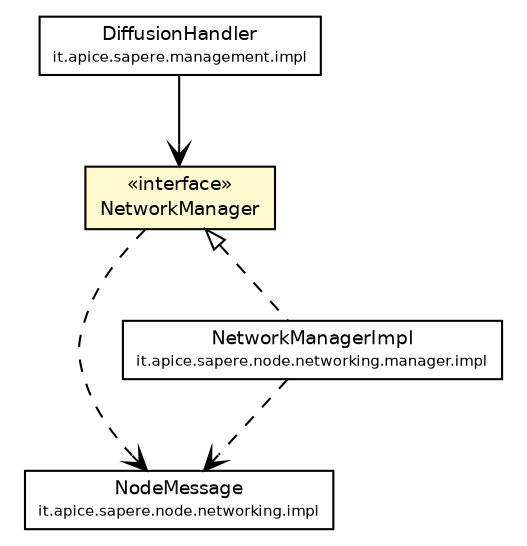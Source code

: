#!/usr/local/bin/dot
#
# Class diagram 
# Generated by UmlGraph version 4.4 (http://www.spinellis.gr/sw/umlgraph)
#

digraph G {
	edge [fontname="Helvetica",fontsize=10,labelfontname="Helvetica",labelfontsize=10];
	node [fontname="Helvetica",fontsize=10,shape=plaintext];
	// it.apice.sapere.management.impl.DiffusionHandler
	c78927 [label=<<table border="0" cellborder="1" cellspacing="0" cellpadding="2" port="p" href="../../../management/impl/DiffusionHandler.html">
		<tr><td><table border="0" cellspacing="0" cellpadding="1">
			<tr><td> DiffusionHandler </td></tr>
			<tr><td><font point-size="7.0"> it.apice.sapere.management.impl </font></td></tr>
		</table></td></tr>
		</table>>, fontname="Helvetica", fontcolor="black", fontsize=9.0];
	// it.apice.sapere.node.networking.impl.NodeMessage
	c78945 [label=<<table border="0" cellborder="1" cellspacing="0" cellpadding="2" port="p" href="../impl/NodeMessage.html">
		<tr><td><table border="0" cellspacing="0" cellpadding="1">
			<tr><td> NodeMessage </td></tr>
			<tr><td><font point-size="7.0"> it.apice.sapere.node.networking.impl </font></td></tr>
		</table></td></tr>
		</table>>, fontname="Helvetica", fontcolor="black", fontsize=9.0];
	// it.apice.sapere.node.networking.manager.impl.NetworkManagerImpl
	c78949 [label=<<table border="0" cellborder="1" cellspacing="0" cellpadding="2" port="p" href="./impl/NetworkManagerImpl.html">
		<tr><td><table border="0" cellspacing="0" cellpadding="1">
			<tr><td> NetworkManagerImpl </td></tr>
			<tr><td><font point-size="7.0"> it.apice.sapere.node.networking.manager.impl </font></td></tr>
		</table></td></tr>
		</table>>, fontname="Helvetica", fontcolor="black", fontsize=9.0];
	// it.apice.sapere.node.networking.manager.NetworkManager
	c78950 [label=<<table border="0" cellborder="1" cellspacing="0" cellpadding="2" port="p" bgcolor="lemonChiffon" href="./NetworkManager.html">
		<tr><td><table border="0" cellspacing="0" cellpadding="1">
			<tr><td> &laquo;interface&raquo; </td></tr>
			<tr><td> NetworkManager </td></tr>
		</table></td></tr>
		</table>>, fontname="Helvetica", fontcolor="black", fontsize=9.0];
	//it.apice.sapere.node.networking.manager.impl.NetworkManagerImpl implements it.apice.sapere.node.networking.manager.NetworkManager
	c78950:p -> c78949:p [dir=back,arrowtail=empty,style=dashed];
	// it.apice.sapere.management.impl.DiffusionHandler NAVASSOC it.apice.sapere.node.networking.manager.NetworkManager
	c78927:p -> c78950:p [taillabel="", label="", headlabel="", fontname="Helvetica", fontcolor="black", fontsize=10.0, color="black", arrowhead=open];
	// it.apice.sapere.node.networking.manager.impl.NetworkManagerImpl DEPEND it.apice.sapere.node.networking.impl.NodeMessage
	c78949:p -> c78945:p [taillabel="", label="", headlabel="", fontname="Helvetica", fontcolor="black", fontsize=10.0, color="black", arrowhead=open, style=dashed];
	// it.apice.sapere.node.networking.manager.NetworkManager DEPEND it.apice.sapere.node.networking.impl.NodeMessage
	c78950:p -> c78945:p [taillabel="", label="", headlabel="", fontname="Helvetica", fontcolor="black", fontsize=10.0, color="black", arrowhead=open, style=dashed];
}

